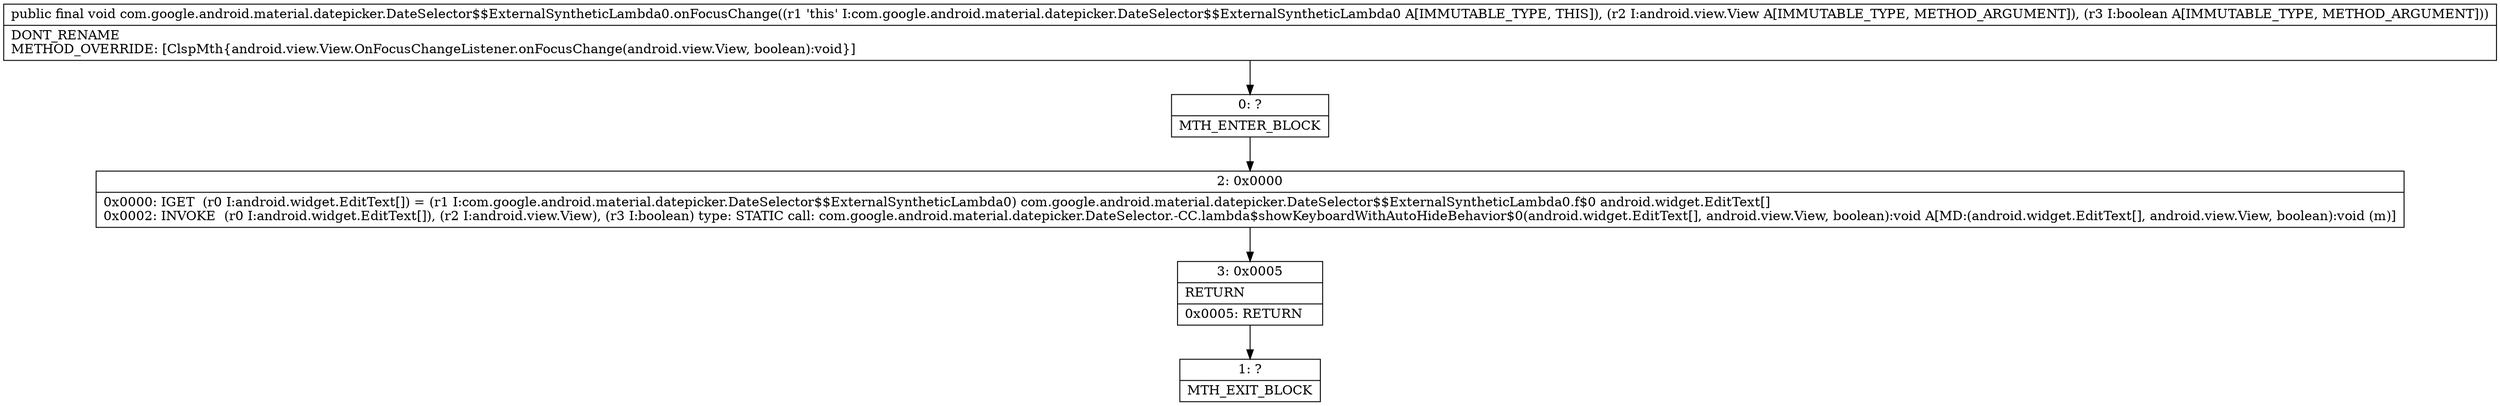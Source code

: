 digraph "CFG forcom.google.android.material.datepicker.DateSelector$$ExternalSyntheticLambda0.onFocusChange(Landroid\/view\/View;Z)V" {
Node_0 [shape=record,label="{0\:\ ?|MTH_ENTER_BLOCK\l}"];
Node_2 [shape=record,label="{2\:\ 0x0000|0x0000: IGET  (r0 I:android.widget.EditText[]) = (r1 I:com.google.android.material.datepicker.DateSelector$$ExternalSyntheticLambda0) com.google.android.material.datepicker.DateSelector$$ExternalSyntheticLambda0.f$0 android.widget.EditText[] \l0x0002: INVOKE  (r0 I:android.widget.EditText[]), (r2 I:android.view.View), (r3 I:boolean) type: STATIC call: com.google.android.material.datepicker.DateSelector.\-CC.lambda$showKeyboardWithAutoHideBehavior$0(android.widget.EditText[], android.view.View, boolean):void A[MD:(android.widget.EditText[], android.view.View, boolean):void (m)]\l}"];
Node_3 [shape=record,label="{3\:\ 0x0005|RETURN\l|0x0005: RETURN   \l}"];
Node_1 [shape=record,label="{1\:\ ?|MTH_EXIT_BLOCK\l}"];
MethodNode[shape=record,label="{public final void com.google.android.material.datepicker.DateSelector$$ExternalSyntheticLambda0.onFocusChange((r1 'this' I:com.google.android.material.datepicker.DateSelector$$ExternalSyntheticLambda0 A[IMMUTABLE_TYPE, THIS]), (r2 I:android.view.View A[IMMUTABLE_TYPE, METHOD_ARGUMENT]), (r3 I:boolean A[IMMUTABLE_TYPE, METHOD_ARGUMENT]))  | DONT_RENAME\lMETHOD_OVERRIDE: [ClspMth\{android.view.View.OnFocusChangeListener.onFocusChange(android.view.View, boolean):void\}]\l}"];
MethodNode -> Node_0;Node_0 -> Node_2;
Node_2 -> Node_3;
Node_3 -> Node_1;
}

